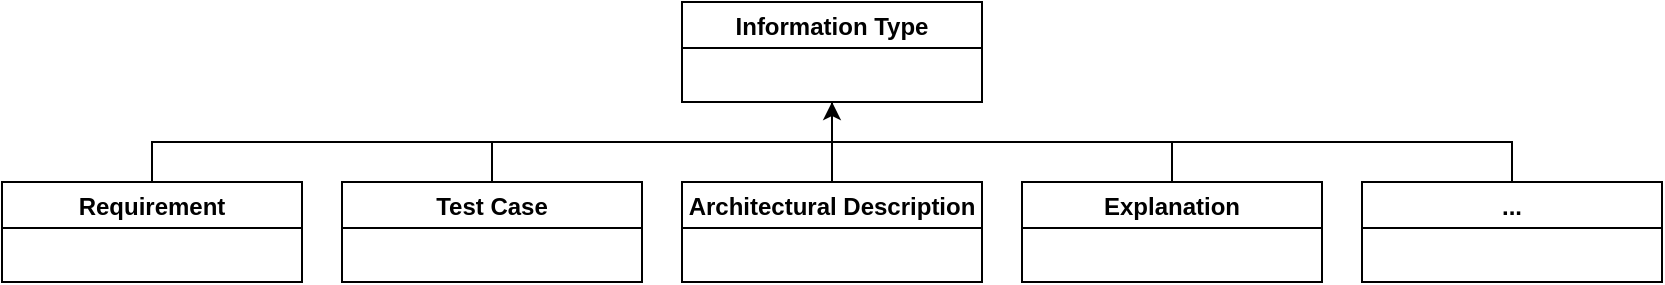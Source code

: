 <mxfile version="16.5.2" type="device"><diagram id="IE_fg5rBqJSporQtxxKw" name="Page-1"><mxGraphModel dx="1108" dy="648" grid="1" gridSize="10" guides="1" tooltips="1" connect="1" arrows="1" fold="1" page="1" pageScale="1" pageWidth="850" pageHeight="1100" math="0" shadow="0"><root><mxCell id="0"/><mxCell id="1" parent="0"/><mxCell id="Ou5IJD9ZuLgmaxrqorgO-1" value="Information Type" style="swimlane;" vertex="1" parent="1"><mxGeometry x="410" y="80" width="150" height="50" as="geometry"/></mxCell><mxCell id="Ou5IJD9ZuLgmaxrqorgO-16" style="edgeStyle=orthogonalEdgeStyle;rounded=0;orthogonalLoop=1;jettySize=auto;html=1;endArrow=none;endFill=0;entryX=0.5;entryY=1;entryDx=0;entryDy=0;" edge="1" parent="1" source="Ou5IJD9ZuLgmaxrqorgO-6" target="Ou5IJD9ZuLgmaxrqorgO-1"><mxGeometry relative="1" as="geometry"><mxPoint x="480" y="130" as="targetPoint"/><Array as="points"><mxPoint x="145" y="150"/><mxPoint x="485" y="150"/></Array></mxGeometry></mxCell><mxCell id="Ou5IJD9ZuLgmaxrqorgO-6" value="Requirement" style="swimlane;" vertex="1" parent="1"><mxGeometry x="70" y="170" width="150" height="50" as="geometry"/></mxCell><mxCell id="Ou5IJD9ZuLgmaxrqorgO-13" style="edgeStyle=orthogonalEdgeStyle;rounded=0;orthogonalLoop=1;jettySize=auto;html=1;endArrow=none;endFill=0;entryX=0.5;entryY=1;entryDx=0;entryDy=0;" edge="1" parent="1" source="Ou5IJD9ZuLgmaxrqorgO-7" target="Ou5IJD9ZuLgmaxrqorgO-1"><mxGeometry relative="1" as="geometry"><mxPoint x="490" y="110" as="targetPoint"/><Array as="points"><mxPoint x="315" y="150"/><mxPoint x="485" y="150"/></Array></mxGeometry></mxCell><mxCell id="Ou5IJD9ZuLgmaxrqorgO-7" value="Test Case" style="swimlane;" vertex="1" parent="1"><mxGeometry x="240" y="170" width="150" height="50" as="geometry"/></mxCell><mxCell id="Ou5IJD9ZuLgmaxrqorgO-12" style="edgeStyle=orthogonalEdgeStyle;rounded=0;orthogonalLoop=1;jettySize=auto;html=1;entryX=0.5;entryY=1;entryDx=0;entryDy=0;" edge="1" parent="1" source="Ou5IJD9ZuLgmaxrqorgO-8" target="Ou5IJD9ZuLgmaxrqorgO-1"><mxGeometry relative="1" as="geometry"/></mxCell><mxCell id="Ou5IJD9ZuLgmaxrqorgO-8" value="Architectural Description" style="swimlane;" vertex="1" parent="1"><mxGeometry x="410" y="170" width="150" height="50" as="geometry"/></mxCell><mxCell id="Ou5IJD9ZuLgmaxrqorgO-14" style="edgeStyle=orthogonalEdgeStyle;rounded=0;orthogonalLoop=1;jettySize=auto;html=1;exitX=0.5;exitY=0;exitDx=0;exitDy=0;entryX=0.5;entryY=1;entryDx=0;entryDy=0;endArrow=none;endFill=0;" edge="1" parent="1" source="Ou5IJD9ZuLgmaxrqorgO-9" target="Ou5IJD9ZuLgmaxrqorgO-1"><mxGeometry relative="1" as="geometry"/></mxCell><mxCell id="Ou5IJD9ZuLgmaxrqorgO-9" value="Explanation" style="swimlane;" vertex="1" parent="1"><mxGeometry x="580" y="170" width="150" height="50" as="geometry"/></mxCell><mxCell id="Ou5IJD9ZuLgmaxrqorgO-15" style="edgeStyle=orthogonalEdgeStyle;rounded=0;orthogonalLoop=1;jettySize=auto;html=1;exitX=0.5;exitY=0;exitDx=0;exitDy=0;endArrow=none;endFill=0;entryX=0.5;entryY=1;entryDx=0;entryDy=0;" edge="1" parent="1" source="Ou5IJD9ZuLgmaxrqorgO-10" target="Ou5IJD9ZuLgmaxrqorgO-1"><mxGeometry relative="1" as="geometry"><mxPoint x="500" y="140" as="targetPoint"/></mxGeometry></mxCell><mxCell id="Ou5IJD9ZuLgmaxrqorgO-10" value="..." style="swimlane;" vertex="1" parent="1"><mxGeometry x="750" y="170" width="150" height="50" as="geometry"/></mxCell></root></mxGraphModel></diagram></mxfile>